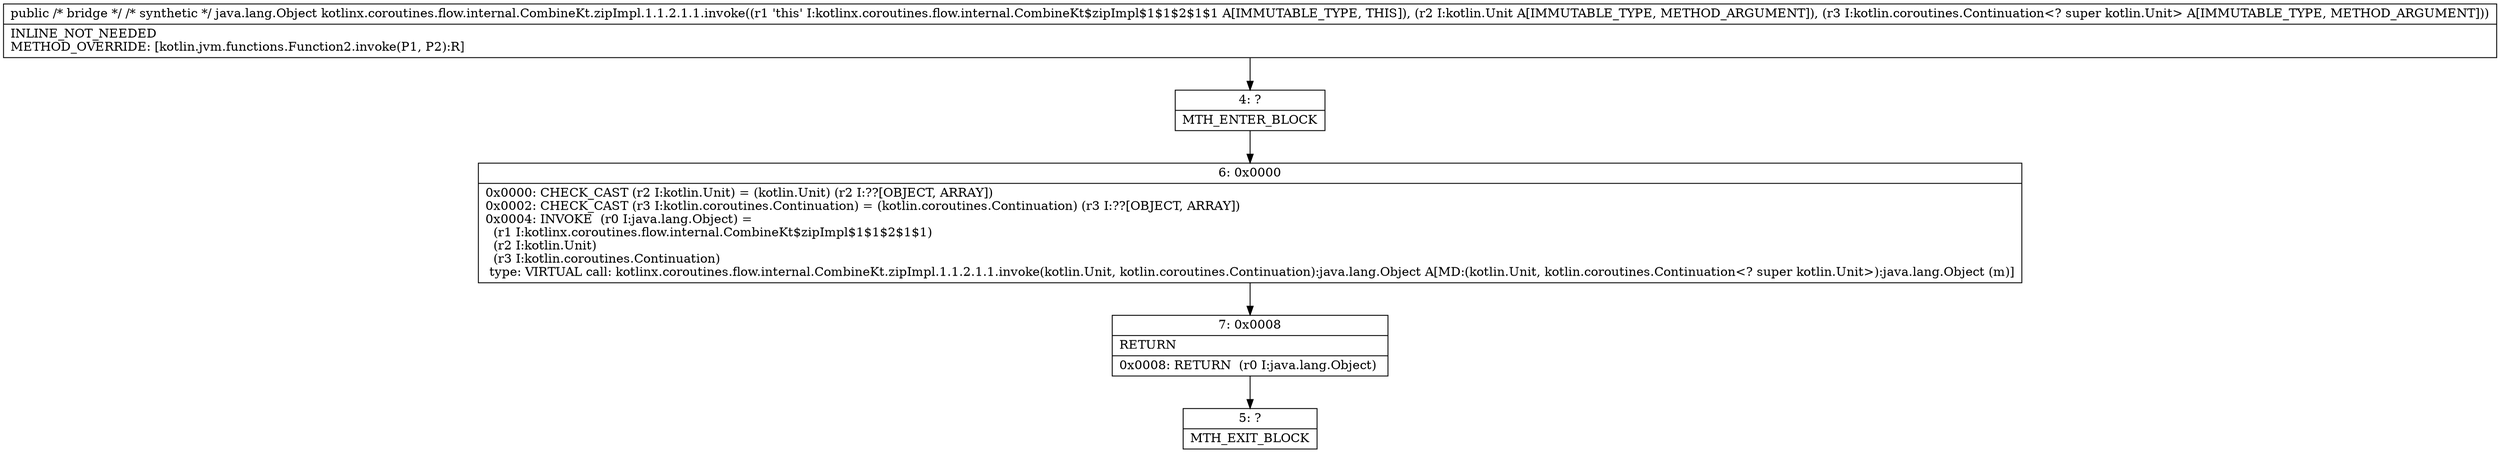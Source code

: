 digraph "CFG forkotlinx.coroutines.flow.internal.CombineKt.zipImpl.1.1.2.1.1.invoke(Ljava\/lang\/Object;Ljava\/lang\/Object;)Ljava\/lang\/Object;" {
Node_4 [shape=record,label="{4\:\ ?|MTH_ENTER_BLOCK\l}"];
Node_6 [shape=record,label="{6\:\ 0x0000|0x0000: CHECK_CAST (r2 I:kotlin.Unit) = (kotlin.Unit) (r2 I:??[OBJECT, ARRAY]) \l0x0002: CHECK_CAST (r3 I:kotlin.coroutines.Continuation) = (kotlin.coroutines.Continuation) (r3 I:??[OBJECT, ARRAY]) \l0x0004: INVOKE  (r0 I:java.lang.Object) = \l  (r1 I:kotlinx.coroutines.flow.internal.CombineKt$zipImpl$1$1$2$1$1)\l  (r2 I:kotlin.Unit)\l  (r3 I:kotlin.coroutines.Continuation)\l type: VIRTUAL call: kotlinx.coroutines.flow.internal.CombineKt.zipImpl.1.1.2.1.1.invoke(kotlin.Unit, kotlin.coroutines.Continuation):java.lang.Object A[MD:(kotlin.Unit, kotlin.coroutines.Continuation\<? super kotlin.Unit\>):java.lang.Object (m)]\l}"];
Node_7 [shape=record,label="{7\:\ 0x0008|RETURN\l|0x0008: RETURN  (r0 I:java.lang.Object) \l}"];
Node_5 [shape=record,label="{5\:\ ?|MTH_EXIT_BLOCK\l}"];
MethodNode[shape=record,label="{public \/* bridge *\/ \/* synthetic *\/ java.lang.Object kotlinx.coroutines.flow.internal.CombineKt.zipImpl.1.1.2.1.1.invoke((r1 'this' I:kotlinx.coroutines.flow.internal.CombineKt$zipImpl$1$1$2$1$1 A[IMMUTABLE_TYPE, THIS]), (r2 I:kotlin.Unit A[IMMUTABLE_TYPE, METHOD_ARGUMENT]), (r3 I:kotlin.coroutines.Continuation\<? super kotlin.Unit\> A[IMMUTABLE_TYPE, METHOD_ARGUMENT]))  | INLINE_NOT_NEEDED\lMETHOD_OVERRIDE: [kotlin.jvm.functions.Function2.invoke(P1, P2):R]\l}"];
MethodNode -> Node_4;Node_4 -> Node_6;
Node_6 -> Node_7;
Node_7 -> Node_5;
}

